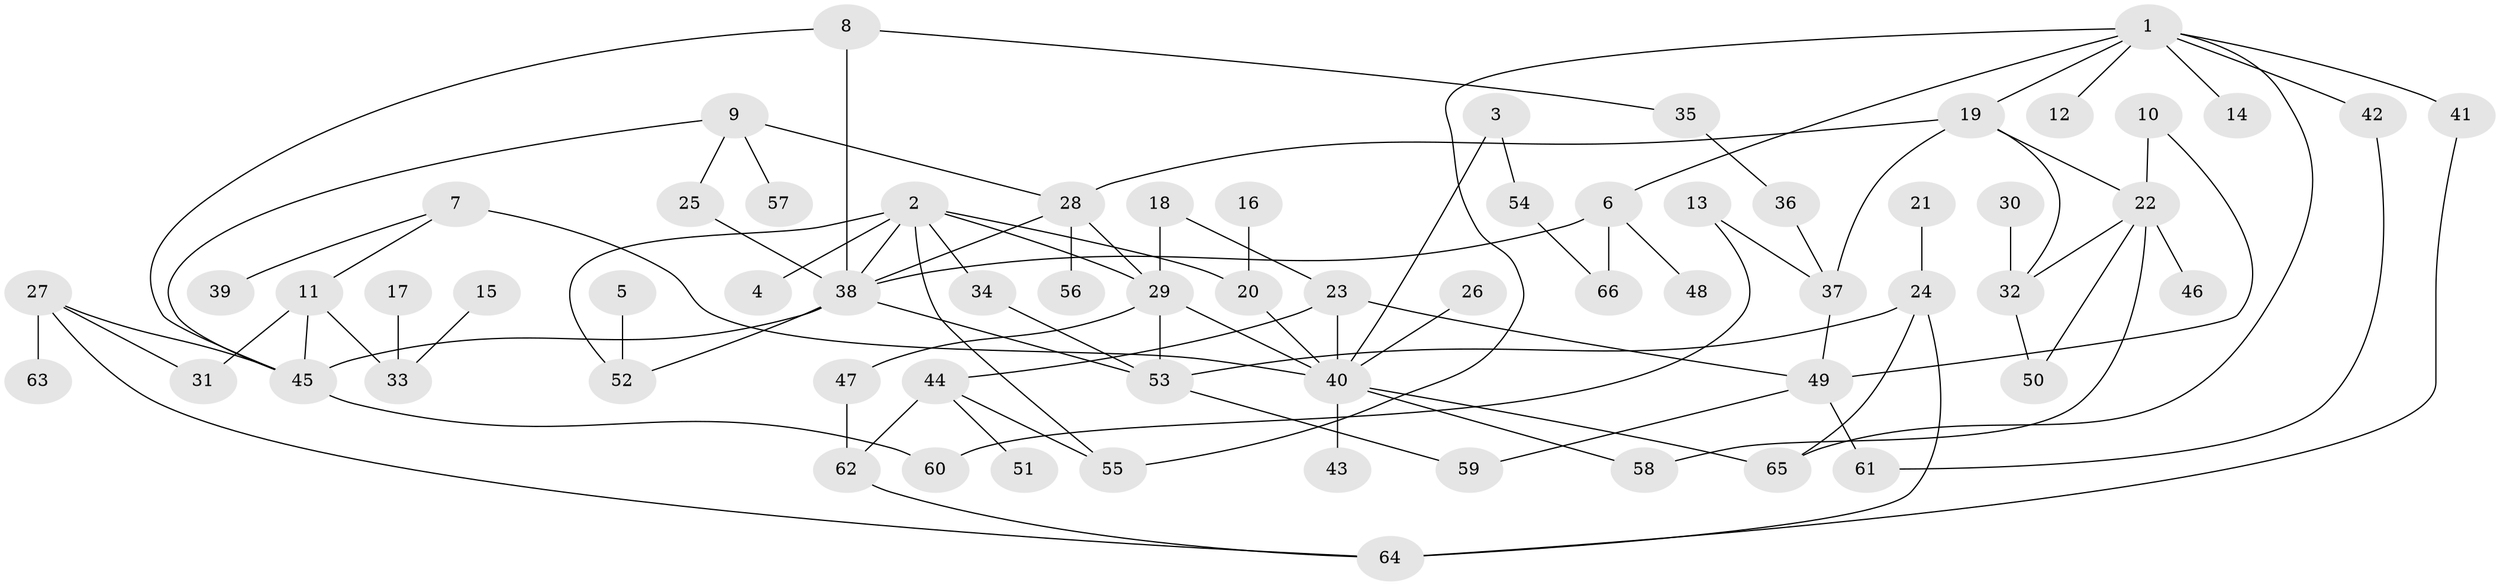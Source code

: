 // original degree distribution, {8: 0.007575757575757576, 6: 0.015151515151515152, 2: 0.3712121212121212, 4: 0.15151515151515152, 7: 0.007575757575757576, 5: 0.06060606060606061, 3: 0.11363636363636363, 1: 0.2727272727272727}
// Generated by graph-tools (version 1.1) at 2025/49/03/09/25 03:49:19]
// undirected, 66 vertices, 95 edges
graph export_dot {
graph [start="1"]
  node [color=gray90,style=filled];
  1;
  2;
  3;
  4;
  5;
  6;
  7;
  8;
  9;
  10;
  11;
  12;
  13;
  14;
  15;
  16;
  17;
  18;
  19;
  20;
  21;
  22;
  23;
  24;
  25;
  26;
  27;
  28;
  29;
  30;
  31;
  32;
  33;
  34;
  35;
  36;
  37;
  38;
  39;
  40;
  41;
  42;
  43;
  44;
  45;
  46;
  47;
  48;
  49;
  50;
  51;
  52;
  53;
  54;
  55;
  56;
  57;
  58;
  59;
  60;
  61;
  62;
  63;
  64;
  65;
  66;
  1 -- 6 [weight=1.0];
  1 -- 12 [weight=1.0];
  1 -- 14 [weight=1.0];
  1 -- 19 [weight=1.0];
  1 -- 41 [weight=1.0];
  1 -- 42 [weight=1.0];
  1 -- 55 [weight=1.0];
  1 -- 65 [weight=1.0];
  2 -- 4 [weight=1.0];
  2 -- 20 [weight=1.0];
  2 -- 29 [weight=1.0];
  2 -- 34 [weight=1.0];
  2 -- 38 [weight=1.0];
  2 -- 52 [weight=1.0];
  2 -- 55 [weight=1.0];
  3 -- 40 [weight=1.0];
  3 -- 54 [weight=1.0];
  5 -- 52 [weight=1.0];
  6 -- 38 [weight=1.0];
  6 -- 48 [weight=1.0];
  6 -- 66 [weight=1.0];
  7 -- 11 [weight=1.0];
  7 -- 39 [weight=1.0];
  7 -- 40 [weight=2.0];
  8 -- 35 [weight=1.0];
  8 -- 38 [weight=1.0];
  8 -- 45 [weight=1.0];
  9 -- 25 [weight=1.0];
  9 -- 28 [weight=1.0];
  9 -- 45 [weight=1.0];
  9 -- 57 [weight=1.0];
  10 -- 22 [weight=1.0];
  10 -- 49 [weight=1.0];
  11 -- 31 [weight=1.0];
  11 -- 33 [weight=1.0];
  11 -- 45 [weight=1.0];
  13 -- 37 [weight=1.0];
  13 -- 60 [weight=1.0];
  15 -- 33 [weight=1.0];
  16 -- 20 [weight=1.0];
  17 -- 33 [weight=1.0];
  18 -- 23 [weight=1.0];
  18 -- 29 [weight=1.0];
  19 -- 22 [weight=1.0];
  19 -- 28 [weight=1.0];
  19 -- 32 [weight=1.0];
  19 -- 37 [weight=1.0];
  20 -- 40 [weight=1.0];
  21 -- 24 [weight=1.0];
  22 -- 32 [weight=1.0];
  22 -- 46 [weight=1.0];
  22 -- 50 [weight=1.0];
  22 -- 58 [weight=1.0];
  23 -- 40 [weight=1.0];
  23 -- 44 [weight=1.0];
  23 -- 49 [weight=1.0];
  24 -- 53 [weight=1.0];
  24 -- 64 [weight=1.0];
  24 -- 65 [weight=1.0];
  25 -- 38 [weight=1.0];
  26 -- 40 [weight=1.0];
  27 -- 31 [weight=1.0];
  27 -- 45 [weight=1.0];
  27 -- 63 [weight=1.0];
  27 -- 64 [weight=1.0];
  28 -- 29 [weight=1.0];
  28 -- 38 [weight=1.0];
  28 -- 56 [weight=1.0];
  29 -- 40 [weight=1.0];
  29 -- 47 [weight=1.0];
  29 -- 53 [weight=1.0];
  30 -- 32 [weight=1.0];
  32 -- 50 [weight=1.0];
  34 -- 53 [weight=1.0];
  35 -- 36 [weight=1.0];
  36 -- 37 [weight=1.0];
  37 -- 49 [weight=1.0];
  38 -- 45 [weight=1.0];
  38 -- 52 [weight=1.0];
  38 -- 53 [weight=1.0];
  40 -- 43 [weight=1.0];
  40 -- 58 [weight=1.0];
  40 -- 65 [weight=1.0];
  41 -- 64 [weight=1.0];
  42 -- 61 [weight=1.0];
  44 -- 51 [weight=1.0];
  44 -- 55 [weight=1.0];
  44 -- 62 [weight=1.0];
  45 -- 60 [weight=1.0];
  47 -- 62 [weight=1.0];
  49 -- 59 [weight=1.0];
  49 -- 61 [weight=1.0];
  53 -- 59 [weight=1.0];
  54 -- 66 [weight=1.0];
  62 -- 64 [weight=1.0];
}
